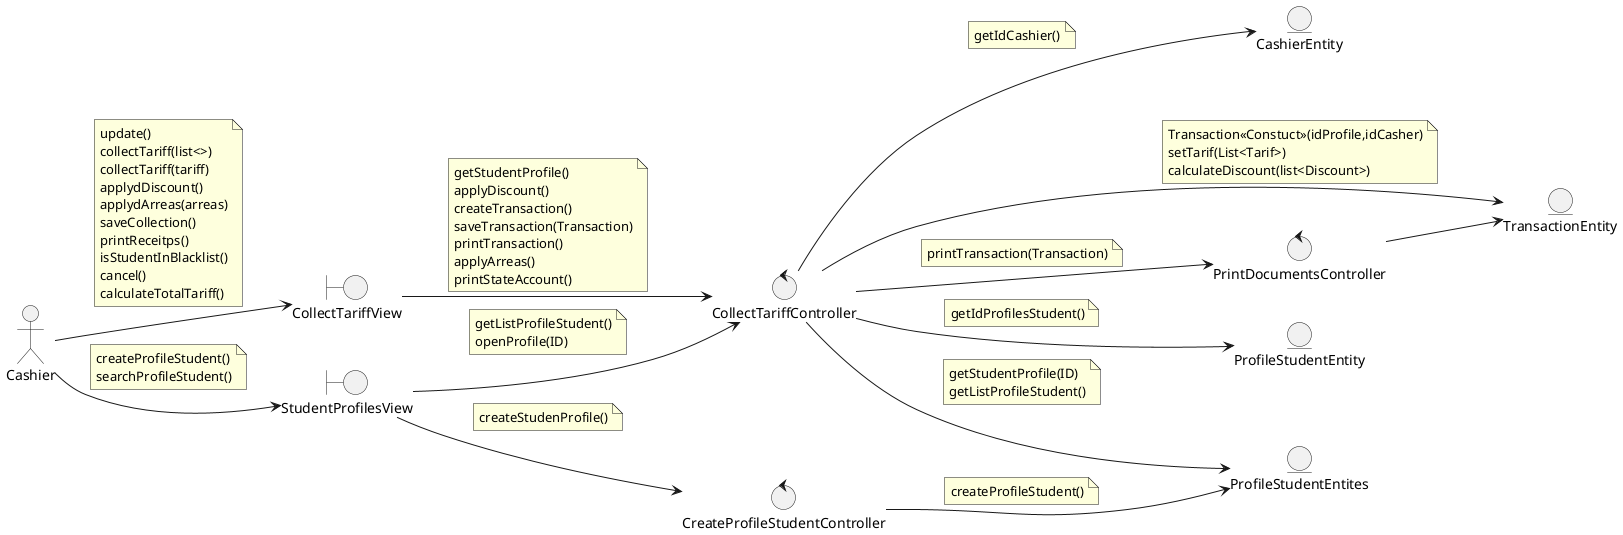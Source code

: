 @startuml
left to right direction

actor Cashier

boundary CollectTariffView
boundary StudentProfilesView

control CollectTariffController
control CreateProfileStudentController
control PrintDocumentsController

entity ProfileStudentEntity
entity ProfileStudentEntites
entity TransactionEntity
entity CashierEntity


Cashier --> CollectTariffView
note on link
    update()
    collectTariff(list<>)
    collectTariff(tariff)
    applydDiscount()
    applydArreas(arreas)
    saveCollection()
    printReceitps()
    isStudentInBlacklist()
    cancel()
    calculateTotalTariff()
end note
Cashier --> StudentProfilesView
note on link
    createProfileStudent()
    searchProfileStudent()
end note

CollectTariffView --> CollectTariffController
note on link
    getStudentProfile()
    applyDiscount()
    createTransaction()
    saveTransaction(Transaction)
    printTransaction()
    applyArreas()
    printStateAccount()
end note
StudentProfilesView --> CollectTariffController
note on link
    getListProfileStudent()
    openProfile(ID)
end note
StudentProfilesView --> CreateProfileStudentController
note on link
    createStudenProfile()
end note

CollectTariffController --> ProfileStudentEntites
note on link
    getStudentProfile(ID)
    getListProfileStudent()
end note
CollectTariffController --> ProfileStudentEntity
note on link
    getIdProfilesStudent()
end note
CollectTariffController --> TransactionEntity
note on link
    Transaction<<Constuct>>(idProfile,idCasher)
    setTarif(List<Tarif>)
    calculateDiscount(list<Discount>)
end note
CollectTariffController --> CashierEntity
note on link
    getIdCashier()
end note
CollectTariffController --> PrintDocumentsController
note on link
    printTransaction(Transaction)
end note
CreateProfileStudentController --> ProfileStudentEntites
note on link
    createProfileStudent()
end note

PrintDocumentsController --> TransactionEntity
@enduml